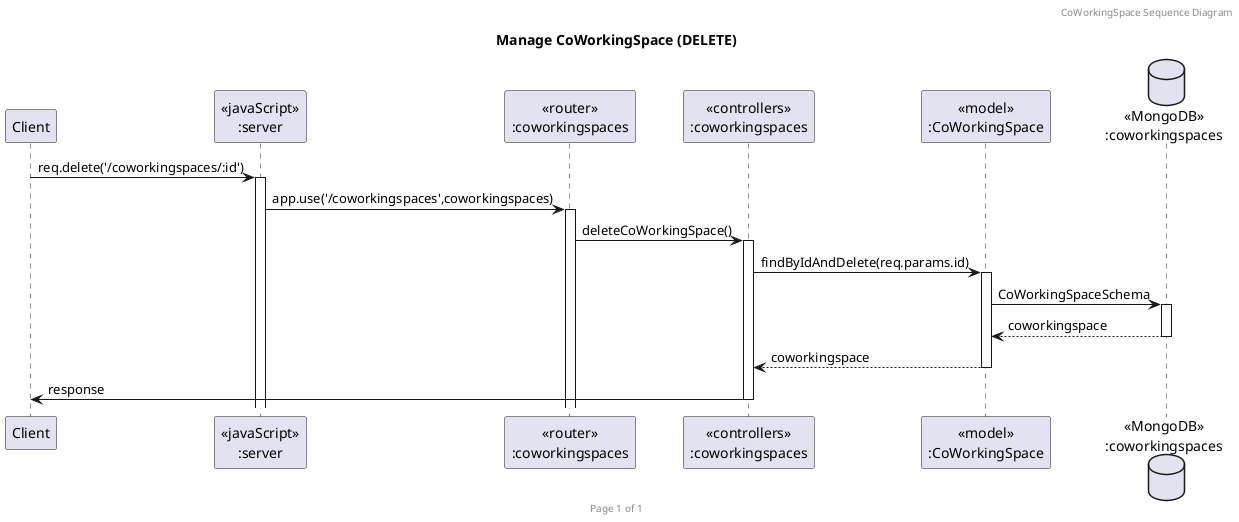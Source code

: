 @startuml Manage CoWorkingSpace (DELETE)

header CoWorkingSpace Sequence Diagram
footer Page %page% of %lastpage%
title "Manage CoWorkingSpace (DELETE)"

participant "Client" as client
participant "<<javaScript>>\n:server" as server
participant "<<router>>\n:coworkingspaces" as routerCoWorkingSpaces
participant "<<controllers>>\n:coworkingspaces" as controllersCoWorkingSpaces
participant "<<model>>\n:CoWorkingSpace" as modelCoWorkingSpaces
database "<<MongoDB>>\n:coworkingspaces" as CoWorkingSpacesDatabase

client->server ++:req.delete('/coworkingspaces/:id')
server->routerCoWorkingSpaces ++:app.use('/coworkingspaces',coworkingspaces)
routerCoWorkingSpaces -> controllersCoWorkingSpaces ++:deleteCoWorkingSpace()
controllersCoWorkingSpaces->modelCoWorkingSpaces ++:findByIdAndDelete(req.params.id)
modelCoWorkingSpaces ->CoWorkingSpacesDatabase ++:CoWorkingSpaceSchema
CoWorkingSpacesDatabase --> modelCoWorkingSpaces --:coworkingspace
controllersCoWorkingSpaces <-- modelCoWorkingSpaces --:coworkingspace
controllersCoWorkingSpaces->client --:response

@enduml